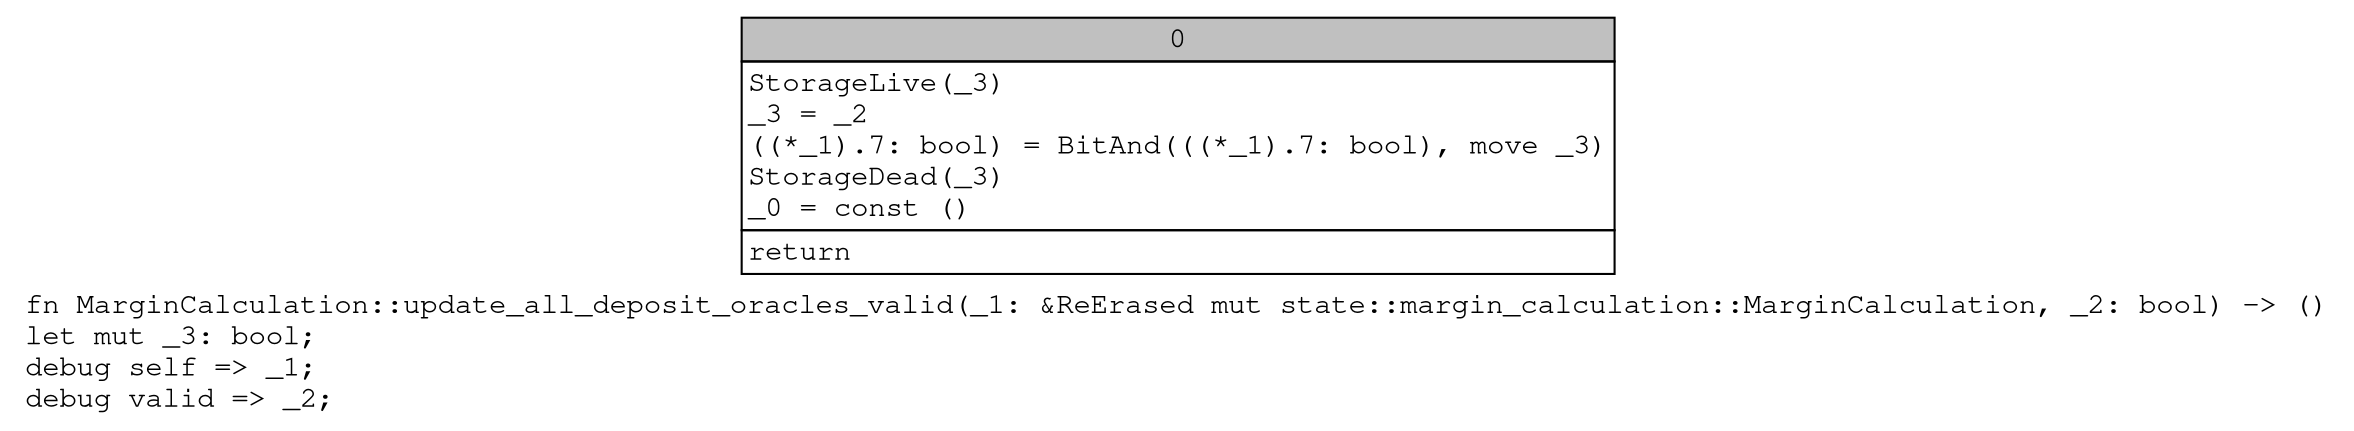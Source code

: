 digraph Mir_0_3445 {
    graph [fontname="Courier, monospace"];
    node [fontname="Courier, monospace"];
    edge [fontname="Courier, monospace"];
    label=<fn MarginCalculation::update_all_deposit_oracles_valid(_1: &amp;ReErased mut state::margin_calculation::MarginCalculation, _2: bool) -&gt; ()<br align="left"/>let mut _3: bool;<br align="left"/>debug self =&gt; _1;<br align="left"/>debug valid =&gt; _2;<br align="left"/>>;
    bb0__0_3445 [shape="none", label=<<table border="0" cellborder="1" cellspacing="0"><tr><td bgcolor="gray" align="center" colspan="1">0</td></tr><tr><td align="left" balign="left">StorageLive(_3)<br/>_3 = _2<br/>((*_1).7: bool) = BitAnd(((*_1).7: bool), move _3)<br/>StorageDead(_3)<br/>_0 = const ()<br/></td></tr><tr><td align="left">return</td></tr></table>>];
}
